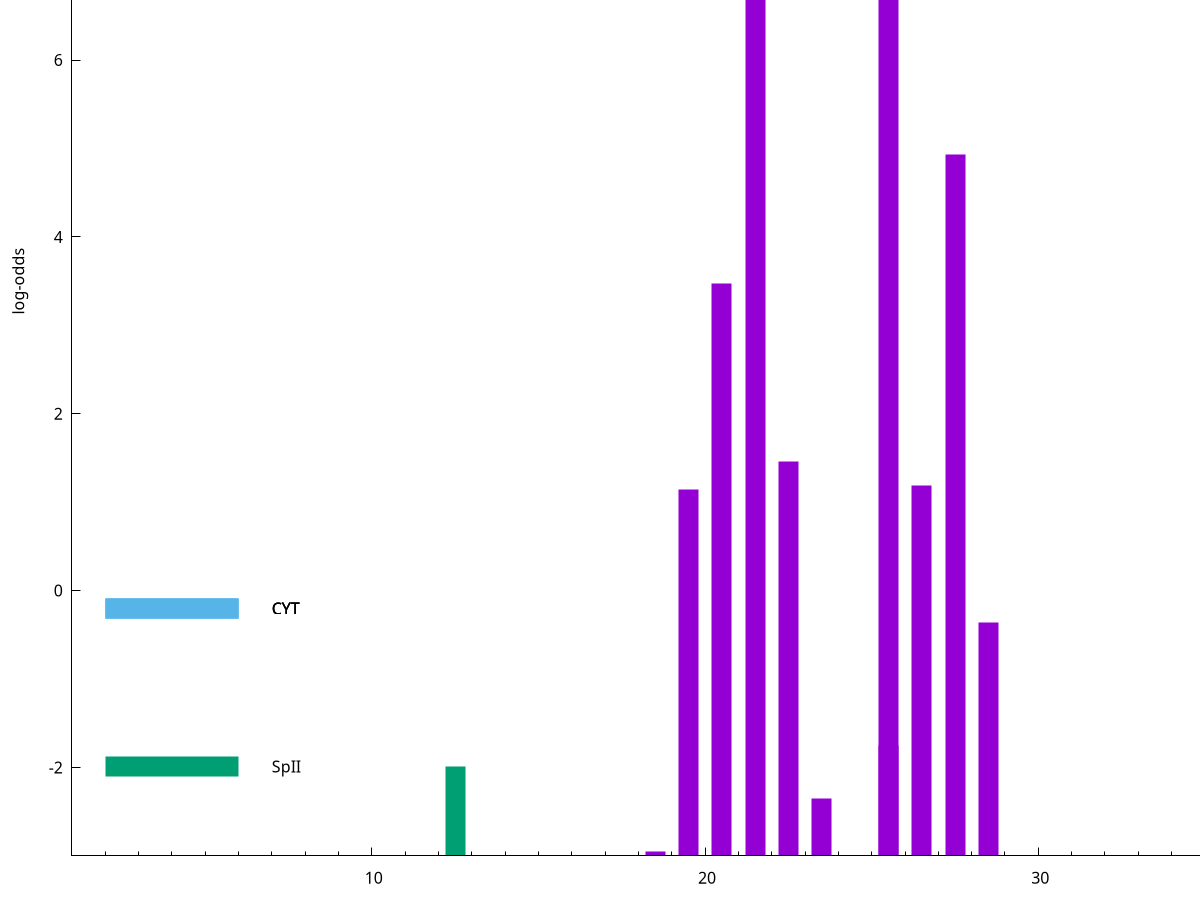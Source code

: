 set title "LipoP predictions for SRR5666568.gff"
set size 2., 1.4
set xrange [1:70] 
set mxtics 10
set yrange [-3:10]
set y2range [0:13]
set ylabel "log-odds"
set term postscript eps color solid "Helvetica" 30
set output "SRR5666568.gff566.eps"
set arrow from 2,8.42231 to 6,8.42231 nohead lt 1 lw 20
set label "SpI" at 7,8.42231
set arrow from 2,7.46122 to 6,7.46122 nohead lt 1 lw 20
set label "SpI" at 7,7.46122
set arrow from 2,-0.200913 to 6,-0.200913 nohead lt 3 lw 20
set label "CYT" at 7,-0.200913
set arrow from 2,-0.200913 to 6,-0.200913 nohead lt 3 lw 20
set label "CYT" at 7,-0.200913
set arrow from 2,-0.200913 to 6,-0.200913 nohead lt 3 lw 20
set label "CYT" at 7,-0.200913
set arrow from 2,-1.98951 to 6,-1.98951 nohead lt 2 lw 20
set label "SpII" at 7,-1.98951
set arrow from 2,8.42231 to 6,8.42231 nohead lt 1 lw 20
set label "SpI" at 7,8.42231
# NOTE: The scores below are the log-odds scores with the threshold
# NOTE: subtracted (a hack to make gnuplot make the histogram all
# NOTE: look nice).
plot "-" axes x1y2 title "" with impulses lt 2 lw 20, "-" axes x1y2 title "" with impulses lt 1 lw 20
12.500000 1.010490
e
25.500000 11.272370
21.500000 10.316910
27.500000 7.935550
20.500000 6.475200
22.500000 4.462930
26.500000 4.192300
19.500000 4.137900
28.500000 2.643267
25.500000 1.243730
23.500000 0.647000
18.500000 0.054780
e
exit
